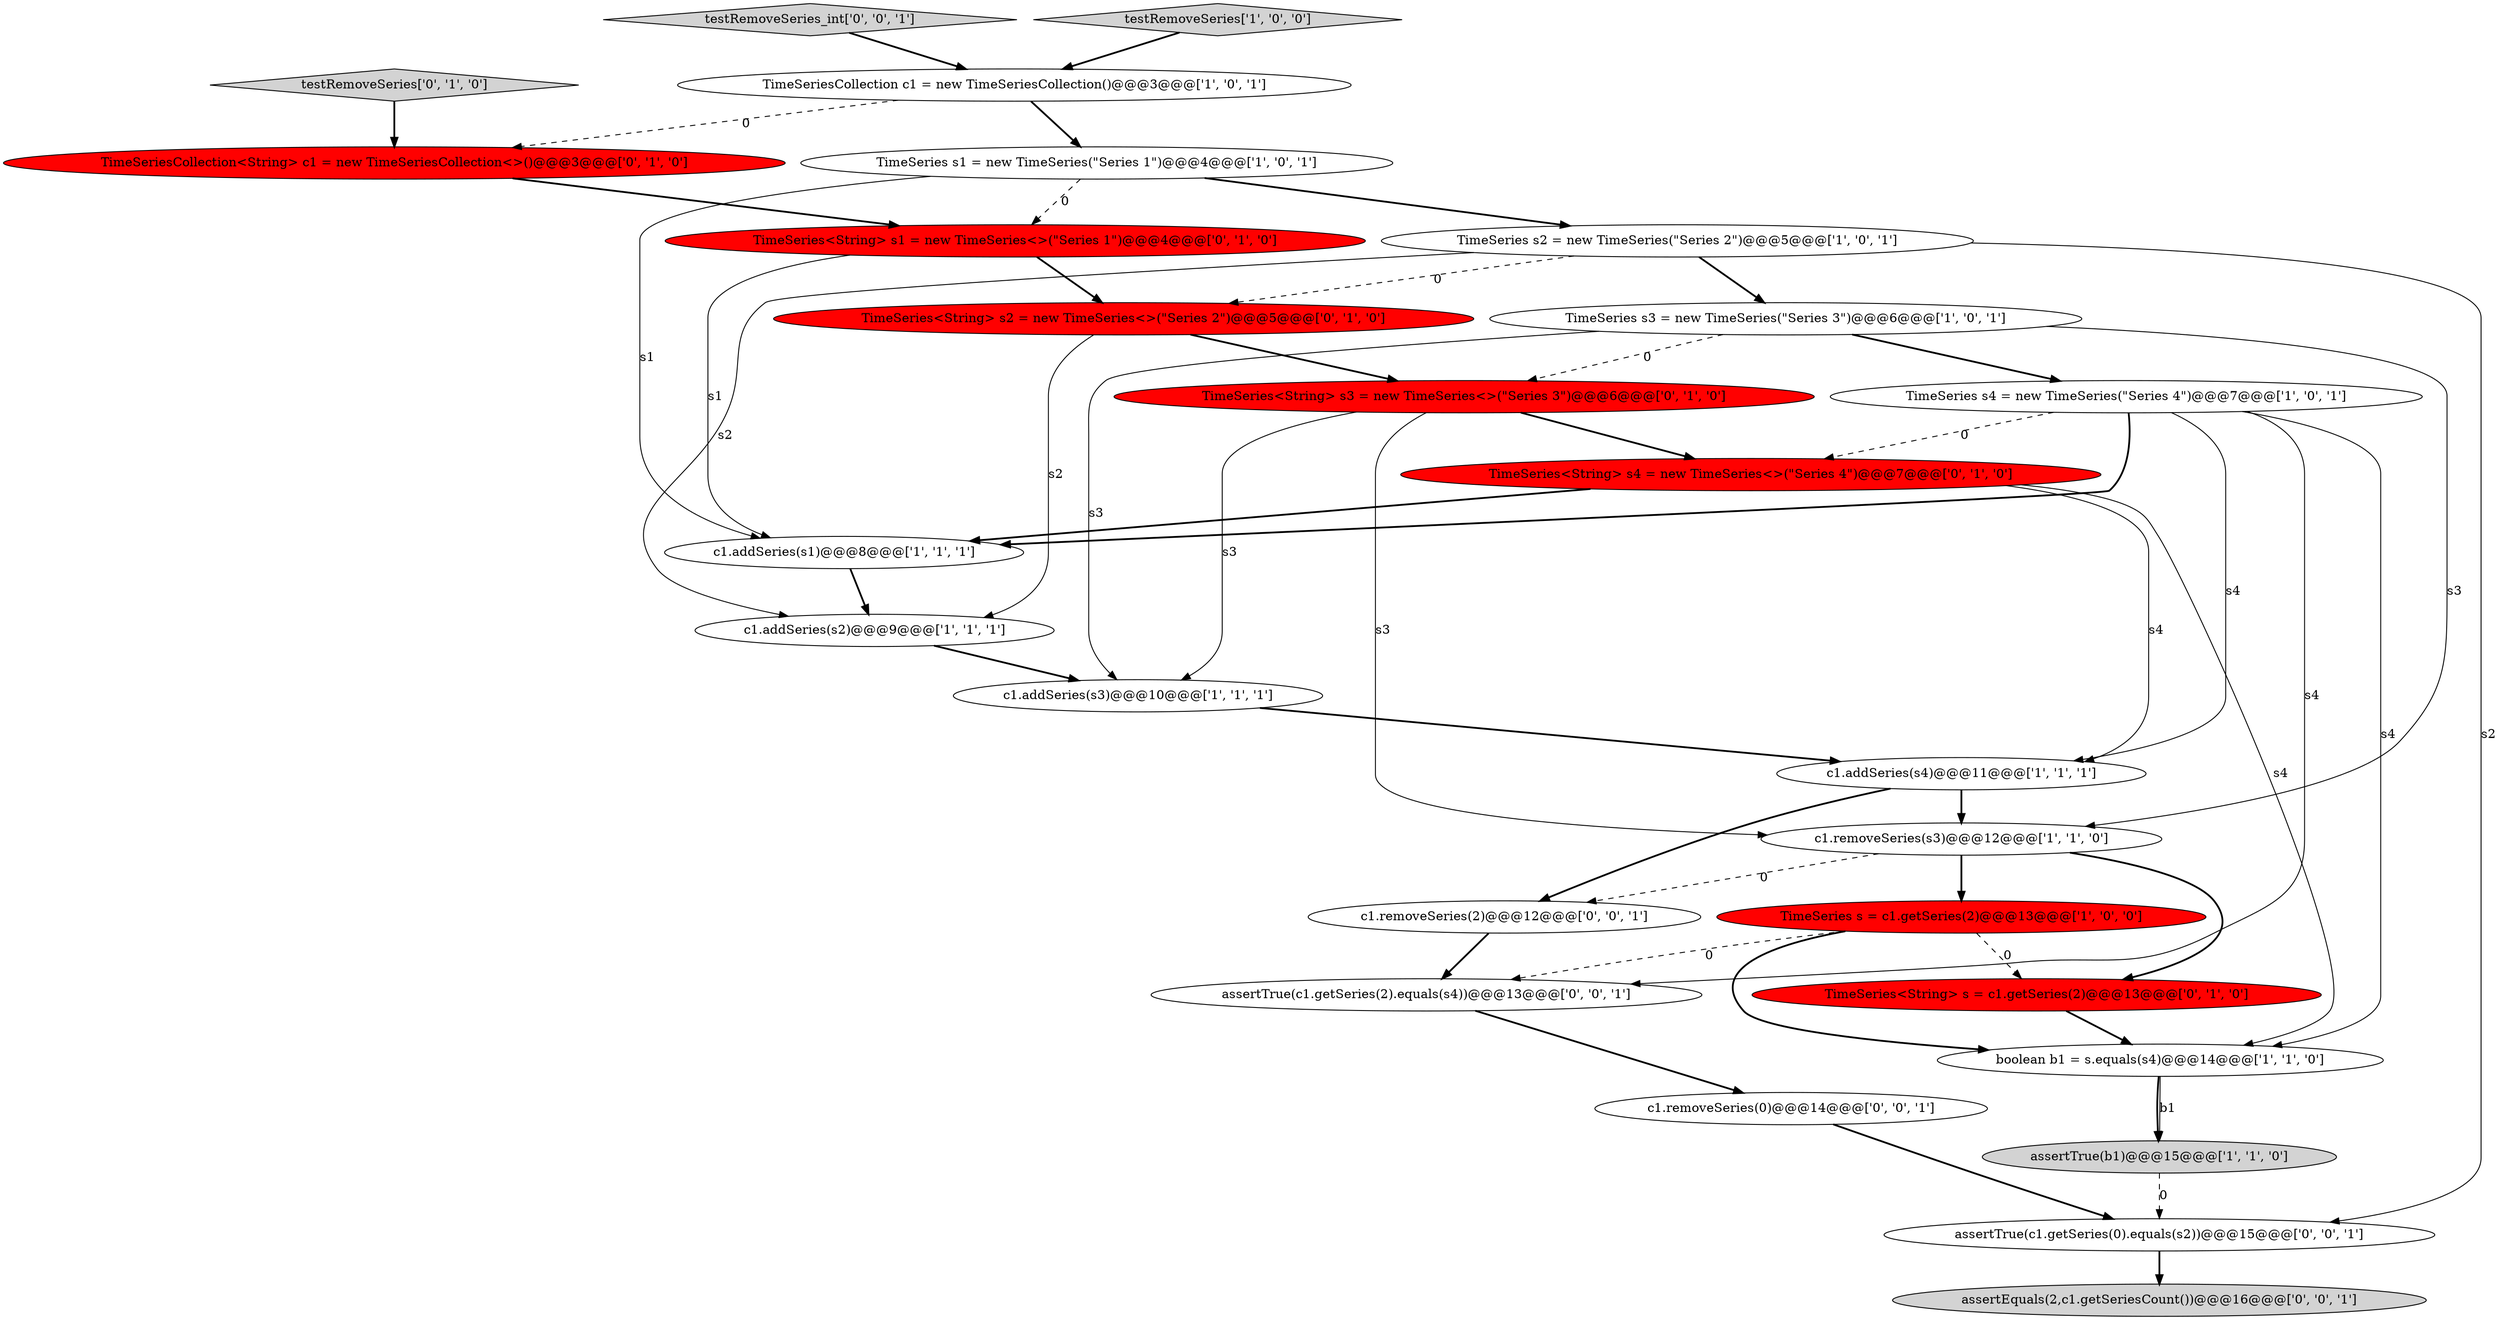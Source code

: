digraph {
7 [style = filled, label = "TimeSeries s3 = new TimeSeries(\"Series 3\")@@@6@@@['1', '0', '1']", fillcolor = white, shape = ellipse image = "AAA0AAABBB1BBB"];
17 [style = filled, label = "TimeSeries<String> s1 = new TimeSeries<>(\"Series 1\")@@@4@@@['0', '1', '0']", fillcolor = red, shape = ellipse image = "AAA1AAABBB2BBB"];
8 [style = filled, label = "boolean b1 = s.equals(s4)@@@14@@@['1', '1', '0']", fillcolor = white, shape = ellipse image = "AAA0AAABBB1BBB"];
0 [style = filled, label = "assertTrue(b1)@@@15@@@['1', '1', '0']", fillcolor = lightgray, shape = ellipse image = "AAA0AAABBB1BBB"];
20 [style = filled, label = "TimeSeries<String> s2 = new TimeSeries<>(\"Series 2\")@@@5@@@['0', '1', '0']", fillcolor = red, shape = ellipse image = "AAA1AAABBB2BBB"];
11 [style = filled, label = "TimeSeries s = c1.getSeries(2)@@@13@@@['1', '0', '0']", fillcolor = red, shape = ellipse image = "AAA1AAABBB1BBB"];
19 [style = filled, label = "TimeSeries<String> s3 = new TimeSeries<>(\"Series 3\")@@@6@@@['0', '1', '0']", fillcolor = red, shape = ellipse image = "AAA1AAABBB2BBB"];
4 [style = filled, label = "TimeSeries s1 = new TimeSeries(\"Series 1\")@@@4@@@['1', '0', '1']", fillcolor = white, shape = ellipse image = "AAA0AAABBB1BBB"];
18 [style = filled, label = "testRemoveSeries['0', '1', '0']", fillcolor = lightgray, shape = diamond image = "AAA0AAABBB2BBB"];
26 [style = filled, label = "testRemoveSeries_int['0', '0', '1']", fillcolor = lightgray, shape = diamond image = "AAA0AAABBB3BBB"];
14 [style = filled, label = "TimeSeriesCollection<String> c1 = new TimeSeriesCollection<>()@@@3@@@['0', '1', '0']", fillcolor = red, shape = ellipse image = "AAA1AAABBB2BBB"];
16 [style = filled, label = "TimeSeries<String> s = c1.getSeries(2)@@@13@@@['0', '1', '0']", fillcolor = red, shape = ellipse image = "AAA1AAABBB2BBB"];
9 [style = filled, label = "c1.addSeries(s1)@@@8@@@['1', '1', '1']", fillcolor = white, shape = ellipse image = "AAA0AAABBB1BBB"];
13 [style = filled, label = "c1.addSeries(s4)@@@11@@@['1', '1', '1']", fillcolor = white, shape = ellipse image = "AAA0AAABBB1BBB"];
24 [style = filled, label = "c1.removeSeries(0)@@@14@@@['0', '0', '1']", fillcolor = white, shape = ellipse image = "AAA0AAABBB3BBB"];
3 [style = filled, label = "c1.addSeries(s3)@@@10@@@['1', '1', '1']", fillcolor = white, shape = ellipse image = "AAA0AAABBB1BBB"];
21 [style = filled, label = "assertTrue(c1.getSeries(0).equals(s2))@@@15@@@['0', '0', '1']", fillcolor = white, shape = ellipse image = "AAA0AAABBB3BBB"];
25 [style = filled, label = "c1.removeSeries(2)@@@12@@@['0', '0', '1']", fillcolor = white, shape = ellipse image = "AAA0AAABBB3BBB"];
23 [style = filled, label = "assertTrue(c1.getSeries(2).equals(s4))@@@13@@@['0', '0', '1']", fillcolor = white, shape = ellipse image = "AAA0AAABBB3BBB"];
2 [style = filled, label = "TimeSeries s2 = new TimeSeries(\"Series 2\")@@@5@@@['1', '0', '1']", fillcolor = white, shape = ellipse image = "AAA0AAABBB1BBB"];
12 [style = filled, label = "TimeSeries s4 = new TimeSeries(\"Series 4\")@@@7@@@['1', '0', '1']", fillcolor = white, shape = ellipse image = "AAA0AAABBB1BBB"];
5 [style = filled, label = "c1.removeSeries(s3)@@@12@@@['1', '1', '0']", fillcolor = white, shape = ellipse image = "AAA0AAABBB1BBB"];
1 [style = filled, label = "c1.addSeries(s2)@@@9@@@['1', '1', '1']", fillcolor = white, shape = ellipse image = "AAA0AAABBB1BBB"];
15 [style = filled, label = "TimeSeries<String> s4 = new TimeSeries<>(\"Series 4\")@@@7@@@['0', '1', '0']", fillcolor = red, shape = ellipse image = "AAA1AAABBB2BBB"];
6 [style = filled, label = "testRemoveSeries['1', '0', '0']", fillcolor = lightgray, shape = diamond image = "AAA0AAABBB1BBB"];
22 [style = filled, label = "assertEquals(2,c1.getSeriesCount())@@@16@@@['0', '0', '1']", fillcolor = lightgray, shape = ellipse image = "AAA0AAABBB3BBB"];
10 [style = filled, label = "TimeSeriesCollection c1 = new TimeSeriesCollection()@@@3@@@['1', '0', '1']", fillcolor = white, shape = ellipse image = "AAA0AAABBB1BBB"];
13->25 [style = bold, label=""];
7->3 [style = solid, label="s3"];
2->20 [style = dashed, label="0"];
7->5 [style = solid, label="s3"];
16->8 [style = bold, label=""];
4->17 [style = dashed, label="0"];
26->10 [style = bold, label=""];
7->12 [style = bold, label=""];
11->16 [style = dashed, label="0"];
25->23 [style = bold, label=""];
1->3 [style = bold, label=""];
14->17 [style = bold, label=""];
11->23 [style = dashed, label="0"];
5->25 [style = dashed, label="0"];
12->13 [style = solid, label="s4"];
4->2 [style = bold, label=""];
12->9 [style = bold, label=""];
4->9 [style = solid, label="s1"];
19->3 [style = solid, label="s3"];
15->8 [style = solid, label="s4"];
20->1 [style = solid, label="s2"];
8->0 [style = bold, label=""];
5->16 [style = bold, label=""];
12->8 [style = solid, label="s4"];
23->24 [style = bold, label=""];
24->21 [style = bold, label=""];
2->1 [style = solid, label="s2"];
21->22 [style = bold, label=""];
15->9 [style = bold, label=""];
7->19 [style = dashed, label="0"];
0->21 [style = dashed, label="0"];
19->5 [style = solid, label="s3"];
6->10 [style = bold, label=""];
2->21 [style = solid, label="s2"];
12->23 [style = solid, label="s4"];
17->9 [style = solid, label="s1"];
13->5 [style = bold, label=""];
3->13 [style = bold, label=""];
10->4 [style = bold, label=""];
15->13 [style = solid, label="s4"];
11->8 [style = bold, label=""];
12->15 [style = dashed, label="0"];
5->11 [style = bold, label=""];
2->7 [style = bold, label=""];
19->15 [style = bold, label=""];
9->1 [style = bold, label=""];
20->19 [style = bold, label=""];
8->0 [style = solid, label="b1"];
18->14 [style = bold, label=""];
10->14 [style = dashed, label="0"];
17->20 [style = bold, label=""];
}

